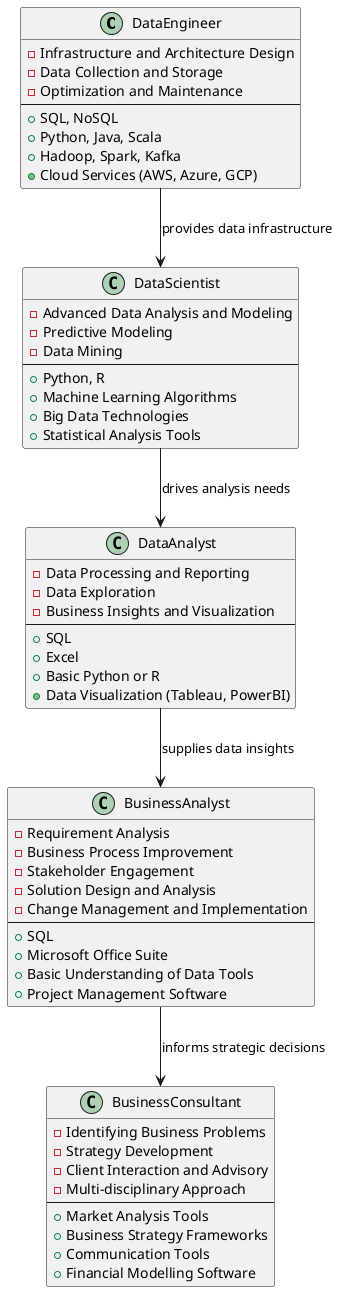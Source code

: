 @startuml
@startuml
class DataEngineer {
  - Infrastructure and Architecture Design
  - Data Collection and Storage
  - Optimization and Maintenance
  --
  + SQL, NoSQL
  + Python, Java, Scala
  + Hadoop, Spark, Kafka
  + Cloud Services (AWS, Azure, GCP)
}

class DataScientist {
  - Advanced Data Analysis and Modeling
  - Predictive Modeling
  - Data Mining
  --
  + Python, R
  + Machine Learning Algorithms
  + Big Data Technologies
  + Statistical Analysis Tools
}

class DataAnalyst {
  - Data Processing and Reporting
  - Data Exploration
  - Business Insights and Visualization
  --
  + SQL
  + Excel
  + Basic Python or R
  + Data Visualization (Tableau, PowerBI)
}

class BusinessAnalyst {
  - Requirement Analysis
  - Business Process Improvement
  - Stakeholder Engagement
  - Solution Design and Analysis
  - Change Management and Implementation
  --
  + SQL
  + Microsoft Office Suite
  + Basic Understanding of Data Tools
  + Project Management Software
}

class BusinessConsultant {
  - Identifying Business Problems
  - Strategy Development
  - Client Interaction and Advisory
  - Multi-disciplinary Approach
  --
  + Market Analysis Tools
  + Business Strategy Frameworks
  + Communication Tools
  + Financial Modelling Software
}



DataEngineer --> DataScientist : provides data infrastructure
DataScientist --> DataAnalyst : drives analysis needs
DataAnalyst --> BusinessAnalyst : supplies data insights
BusinessAnalyst --> BusinessConsultant : informs strategic decisions

@enduml
